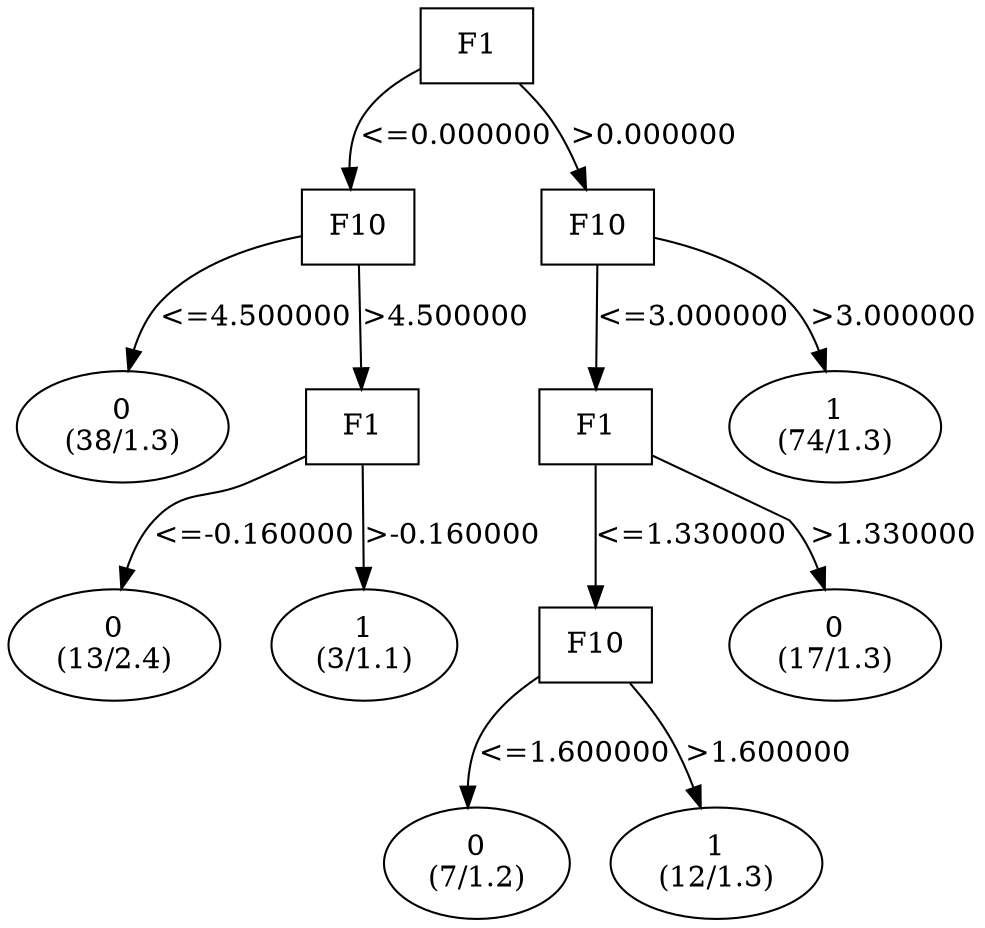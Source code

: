 digraph YaDT {
n0 [ shape=box, label="F1\n"]
n0 -> n1 [label="<=0.000000"]
n1 [ shape=box, label="F10\n"]
n1 -> n2 [label="<=4.500000"]
n2 [ shape=ellipse, label="0\n(38/1.3)"]
n1 -> n3 [label=">4.500000"]
n3 [ shape=box, label="F1\n"]
n3 -> n4 [label="<=-0.160000"]
n4 [ shape=ellipse, label="0\n(13/2.4)"]
n3 -> n5 [label=">-0.160000"]
n5 [ shape=ellipse, label="1\n(3/1.1)"]
n0 -> n8 [label=">0.000000"]
n8 [ shape=box, label="F10\n"]
n8 -> n9 [label="<=3.000000"]
n9 [ shape=box, label="F1\n"]
n9 -> n10 [label="<=1.330000"]
n10 [ shape=box, label="F10\n"]
n10 -> n11 [label="<=1.600000"]
n11 [ shape=ellipse, label="0\n(7/1.2)"]
n10 -> n12 [label=">1.600000"]
n12 [ shape=ellipse, label="1\n(12/1.3)"]
n9 -> n14 [label=">1.330000"]
n14 [ shape=ellipse, label="0\n(17/1.3)"]
n8 -> n16 [label=">3.000000"]
n16 [ shape=ellipse, label="1\n(74/1.3)"]
}
